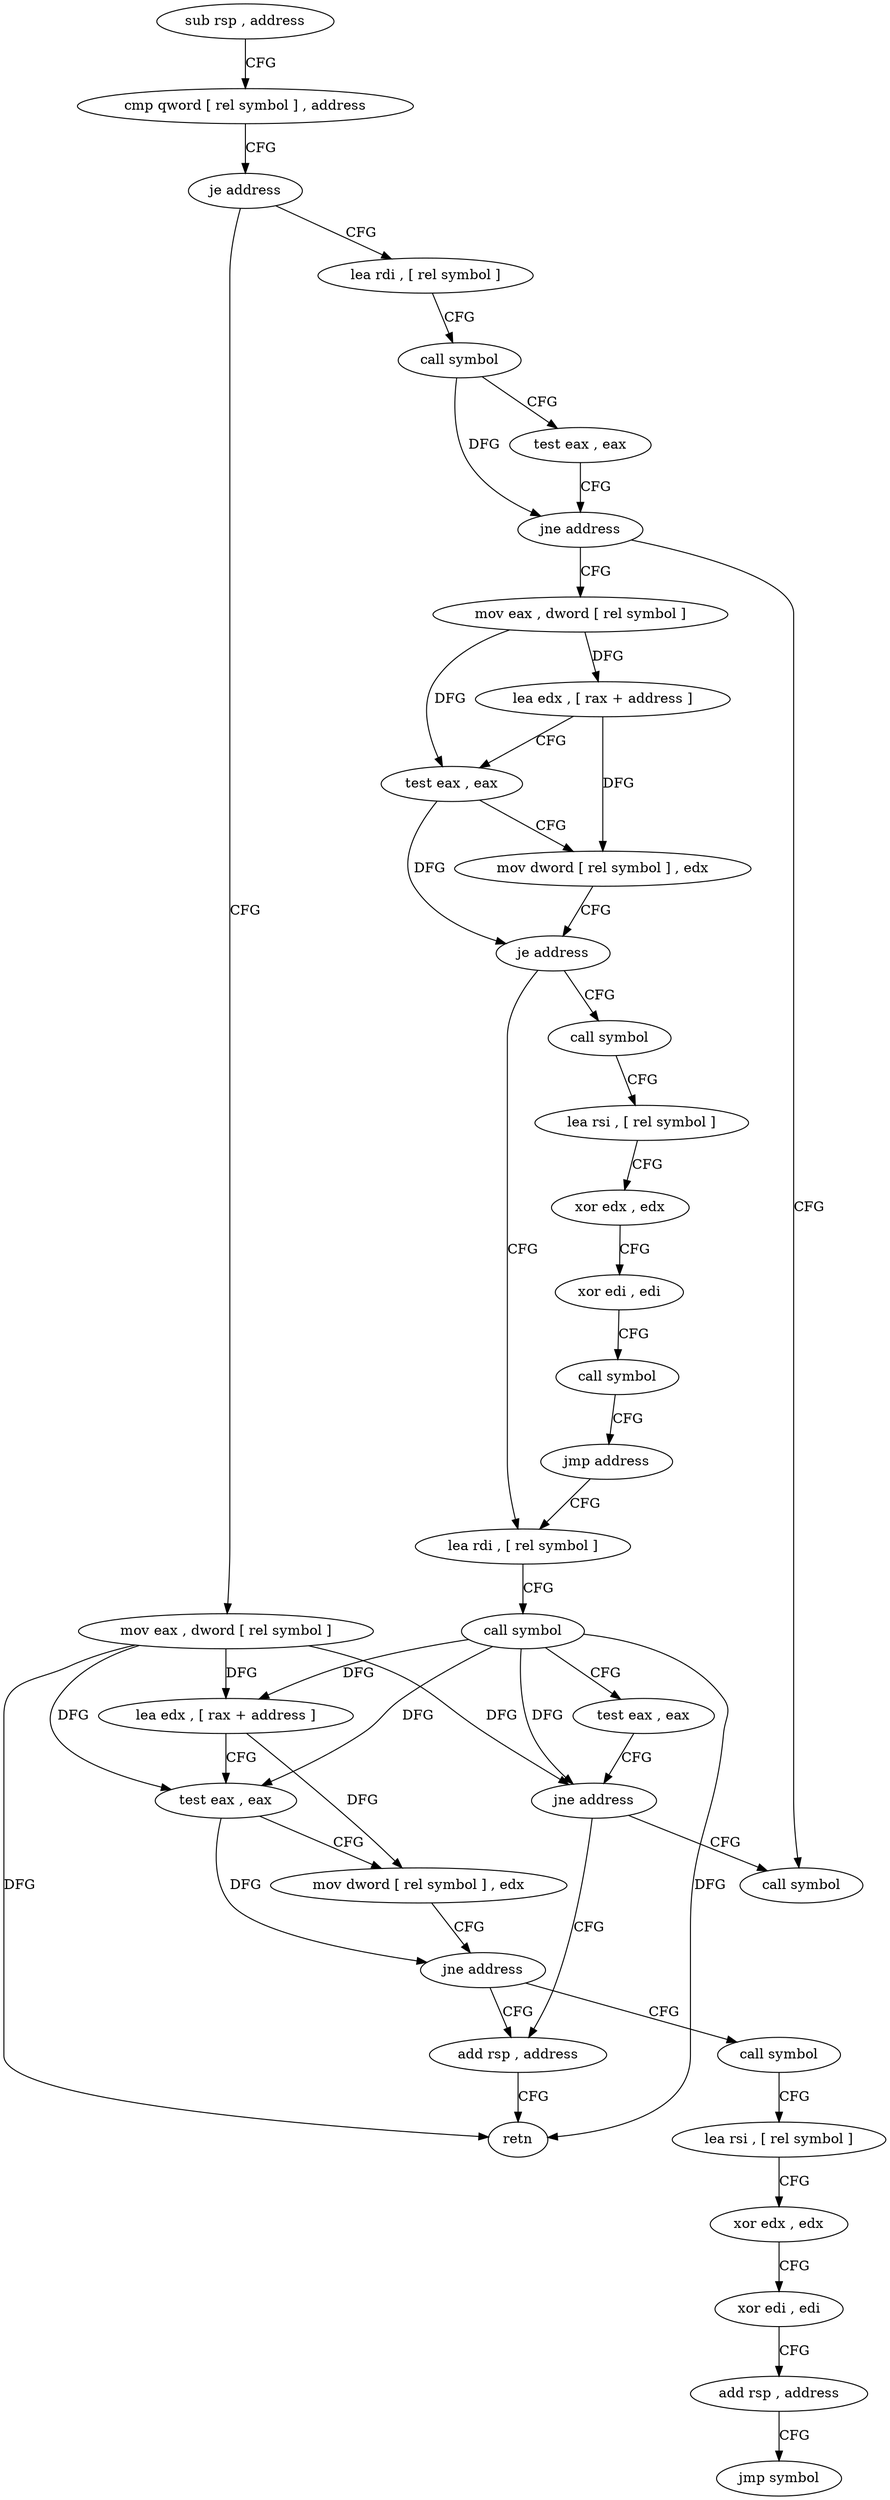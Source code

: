 digraph "func" {
"170016" [label = "sub rsp , address" ]
"170020" [label = "cmp qword [ rel symbol ] , address" ]
"170028" [label = "je address" ]
"170128" [label = "mov eax , dword [ rel symbol ]" ]
"170030" [label = "lea rdi , [ rel symbol ]" ]
"170134" [label = "lea edx , [ rax + address ]" ]
"170137" [label = "test eax , eax" ]
"170139" [label = "mov dword [ rel symbol ] , edx" ]
"170145" [label = "jne address" ]
"170081" [label = "add rsp , address" ]
"170147" [label = "call symbol" ]
"170037" [label = "call symbol" ]
"170042" [label = "test eax , eax" ]
"170044" [label = "jne address" ]
"170172" [label = "call symbol" ]
"170046" [label = "mov eax , dword [ rel symbol ]" ]
"170085" [label = "retn" ]
"170152" [label = "lea rsi , [ rel symbol ]" ]
"170159" [label = "xor edx , edx" ]
"170161" [label = "xor edi , edi" ]
"170163" [label = "add rsp , address" ]
"170167" [label = "jmp symbol" ]
"170052" [label = "lea edx , [ rax + address ]" ]
"170055" [label = "test eax , eax" ]
"170057" [label = "mov dword [ rel symbol ] , edx" ]
"170063" [label = "je address" ]
"170096" [label = "call symbol" ]
"170065" [label = "lea rdi , [ rel symbol ]" ]
"170101" [label = "lea rsi , [ rel symbol ]" ]
"170108" [label = "xor edx , edx" ]
"170110" [label = "xor edi , edi" ]
"170112" [label = "call symbol" ]
"170117" [label = "jmp address" ]
"170072" [label = "call symbol" ]
"170077" [label = "test eax , eax" ]
"170079" [label = "jne address" ]
"170016" -> "170020" [ label = "CFG" ]
"170020" -> "170028" [ label = "CFG" ]
"170028" -> "170128" [ label = "CFG" ]
"170028" -> "170030" [ label = "CFG" ]
"170128" -> "170134" [ label = "DFG" ]
"170128" -> "170137" [ label = "DFG" ]
"170128" -> "170085" [ label = "DFG" ]
"170128" -> "170079" [ label = "DFG" ]
"170030" -> "170037" [ label = "CFG" ]
"170134" -> "170137" [ label = "CFG" ]
"170134" -> "170139" [ label = "DFG" ]
"170137" -> "170139" [ label = "CFG" ]
"170137" -> "170145" [ label = "DFG" ]
"170139" -> "170145" [ label = "CFG" ]
"170145" -> "170081" [ label = "CFG" ]
"170145" -> "170147" [ label = "CFG" ]
"170081" -> "170085" [ label = "CFG" ]
"170147" -> "170152" [ label = "CFG" ]
"170037" -> "170042" [ label = "CFG" ]
"170037" -> "170044" [ label = "DFG" ]
"170042" -> "170044" [ label = "CFG" ]
"170044" -> "170172" [ label = "CFG" ]
"170044" -> "170046" [ label = "CFG" ]
"170046" -> "170052" [ label = "DFG" ]
"170046" -> "170055" [ label = "DFG" ]
"170152" -> "170159" [ label = "CFG" ]
"170159" -> "170161" [ label = "CFG" ]
"170161" -> "170163" [ label = "CFG" ]
"170163" -> "170167" [ label = "CFG" ]
"170052" -> "170055" [ label = "CFG" ]
"170052" -> "170057" [ label = "DFG" ]
"170055" -> "170057" [ label = "CFG" ]
"170055" -> "170063" [ label = "DFG" ]
"170057" -> "170063" [ label = "CFG" ]
"170063" -> "170096" [ label = "CFG" ]
"170063" -> "170065" [ label = "CFG" ]
"170096" -> "170101" [ label = "CFG" ]
"170065" -> "170072" [ label = "CFG" ]
"170101" -> "170108" [ label = "CFG" ]
"170108" -> "170110" [ label = "CFG" ]
"170110" -> "170112" [ label = "CFG" ]
"170112" -> "170117" [ label = "CFG" ]
"170117" -> "170065" [ label = "CFG" ]
"170072" -> "170077" [ label = "CFG" ]
"170072" -> "170134" [ label = "DFG" ]
"170072" -> "170137" [ label = "DFG" ]
"170072" -> "170085" [ label = "DFG" ]
"170072" -> "170079" [ label = "DFG" ]
"170077" -> "170079" [ label = "CFG" ]
"170079" -> "170172" [ label = "CFG" ]
"170079" -> "170081" [ label = "CFG" ]
}
